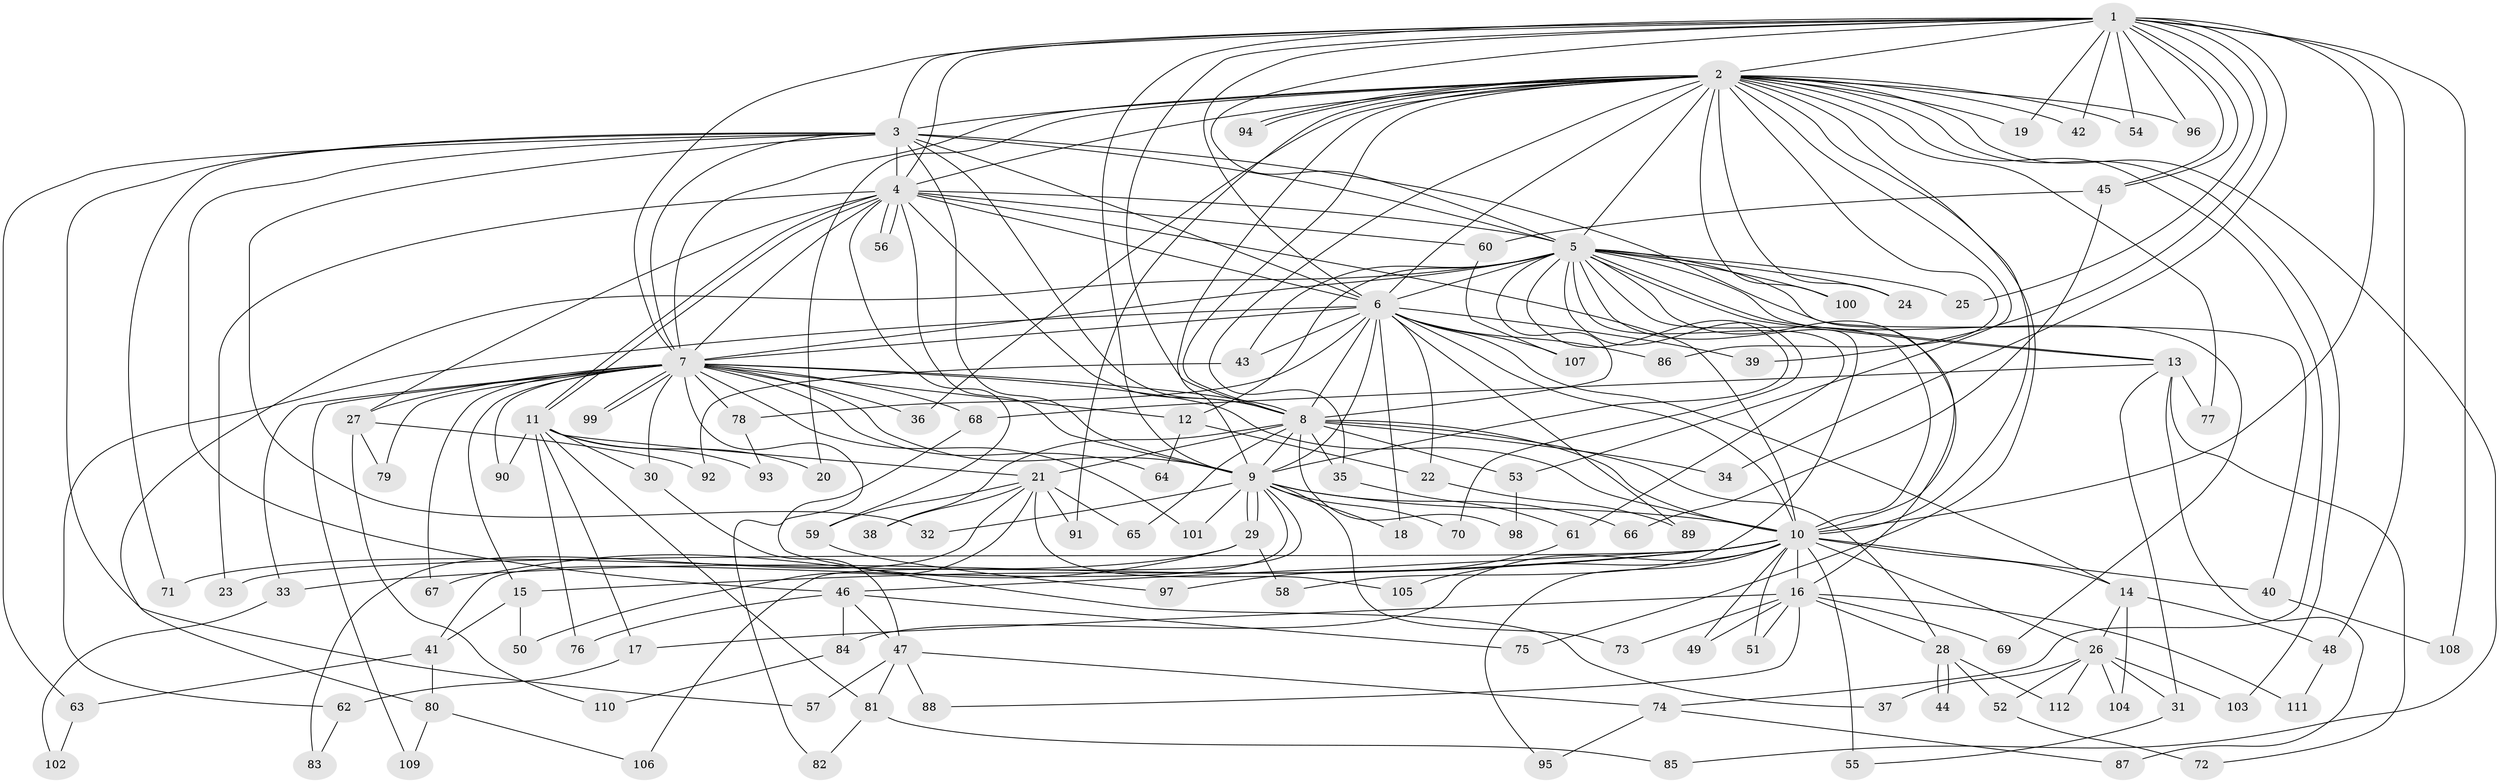 // coarse degree distribution, {8: 0.05714285714285714, 13: 0.11428571428571428, 22: 0.02857142857142857, 14: 0.02857142857142857, 12: 0.02857142857142857, 9: 0.08571428571428572, 3: 0.17142857142857143, 6: 0.08571428571428572, 7: 0.08571428571428572, 4: 0.11428571428571428, 5: 0.08571428571428572, 2: 0.08571428571428572, 1: 0.02857142857142857}
// Generated by graph-tools (version 1.1) at 2025/49/03/04/25 22:49:41]
// undirected, 112 vertices, 249 edges
graph export_dot {
  node [color=gray90,style=filled];
  1;
  2;
  3;
  4;
  5;
  6;
  7;
  8;
  9;
  10;
  11;
  12;
  13;
  14;
  15;
  16;
  17;
  18;
  19;
  20;
  21;
  22;
  23;
  24;
  25;
  26;
  27;
  28;
  29;
  30;
  31;
  32;
  33;
  34;
  35;
  36;
  37;
  38;
  39;
  40;
  41;
  42;
  43;
  44;
  45;
  46;
  47;
  48;
  49;
  50;
  51;
  52;
  53;
  54;
  55;
  56;
  57;
  58;
  59;
  60;
  61;
  62;
  63;
  64;
  65;
  66;
  67;
  68;
  69;
  70;
  71;
  72;
  73;
  74;
  75;
  76;
  77;
  78;
  79;
  80;
  81;
  82;
  83;
  84;
  85;
  86;
  87;
  88;
  89;
  90;
  91;
  92;
  93;
  94;
  95;
  96;
  97;
  98;
  99;
  100;
  101;
  102;
  103;
  104;
  105;
  106;
  107;
  108;
  109;
  110;
  111;
  112;
  1 -- 2;
  1 -- 3;
  1 -- 4;
  1 -- 5;
  1 -- 6;
  1 -- 7;
  1 -- 8;
  1 -- 9;
  1 -- 10;
  1 -- 19;
  1 -- 25;
  1 -- 34;
  1 -- 39;
  1 -- 42;
  1 -- 45;
  1 -- 45;
  1 -- 48;
  1 -- 54;
  1 -- 96;
  1 -- 108;
  2 -- 3;
  2 -- 4;
  2 -- 5;
  2 -- 6;
  2 -- 7;
  2 -- 8;
  2 -- 9;
  2 -- 10;
  2 -- 19;
  2 -- 20;
  2 -- 24;
  2 -- 35;
  2 -- 36;
  2 -- 42;
  2 -- 53;
  2 -- 54;
  2 -- 74;
  2 -- 75;
  2 -- 77;
  2 -- 85;
  2 -- 86;
  2 -- 91;
  2 -- 94;
  2 -- 94;
  2 -- 96;
  2 -- 100;
  2 -- 103;
  3 -- 4;
  3 -- 5;
  3 -- 6;
  3 -- 7;
  3 -- 8;
  3 -- 9;
  3 -- 10;
  3 -- 32;
  3 -- 46;
  3 -- 57;
  3 -- 63;
  3 -- 71;
  4 -- 5;
  4 -- 6;
  4 -- 7;
  4 -- 8;
  4 -- 9;
  4 -- 10;
  4 -- 11;
  4 -- 11;
  4 -- 23;
  4 -- 27;
  4 -- 56;
  4 -- 56;
  4 -- 59;
  4 -- 60;
  5 -- 6;
  5 -- 7;
  5 -- 8;
  5 -- 9;
  5 -- 10;
  5 -- 12;
  5 -- 13;
  5 -- 13;
  5 -- 16;
  5 -- 24;
  5 -- 25;
  5 -- 40;
  5 -- 43;
  5 -- 58;
  5 -- 61;
  5 -- 69;
  5 -- 70;
  5 -- 80;
  5 -- 100;
  6 -- 7;
  6 -- 8;
  6 -- 9;
  6 -- 10;
  6 -- 14;
  6 -- 18;
  6 -- 22;
  6 -- 39;
  6 -- 43;
  6 -- 62;
  6 -- 78;
  6 -- 86;
  6 -- 89;
  6 -- 107;
  7 -- 8;
  7 -- 9;
  7 -- 10;
  7 -- 12;
  7 -- 15;
  7 -- 27;
  7 -- 30;
  7 -- 33;
  7 -- 36;
  7 -- 37;
  7 -- 64;
  7 -- 67;
  7 -- 68;
  7 -- 78;
  7 -- 79;
  7 -- 90;
  7 -- 99;
  7 -- 99;
  7 -- 101;
  7 -- 109;
  8 -- 9;
  8 -- 10;
  8 -- 21;
  8 -- 28;
  8 -- 34;
  8 -- 35;
  8 -- 38;
  8 -- 53;
  8 -- 65;
  8 -- 98;
  9 -- 10;
  9 -- 18;
  9 -- 29;
  9 -- 29;
  9 -- 32;
  9 -- 41;
  9 -- 66;
  9 -- 70;
  9 -- 73;
  9 -- 101;
  9 -- 106;
  10 -- 14;
  10 -- 15;
  10 -- 16;
  10 -- 23;
  10 -- 26;
  10 -- 33;
  10 -- 40;
  10 -- 46;
  10 -- 49;
  10 -- 51;
  10 -- 55;
  10 -- 84;
  10 -- 95;
  10 -- 105;
  11 -- 17;
  11 -- 20;
  11 -- 21;
  11 -- 30;
  11 -- 76;
  11 -- 81;
  11 -- 90;
  11 -- 93;
  12 -- 22;
  12 -- 64;
  13 -- 31;
  13 -- 68;
  13 -- 72;
  13 -- 77;
  13 -- 87;
  14 -- 26;
  14 -- 48;
  14 -- 104;
  15 -- 41;
  15 -- 50;
  16 -- 17;
  16 -- 28;
  16 -- 49;
  16 -- 51;
  16 -- 69;
  16 -- 73;
  16 -- 88;
  16 -- 111;
  17 -- 62;
  21 -- 38;
  21 -- 50;
  21 -- 59;
  21 -- 65;
  21 -- 83;
  21 -- 91;
  21 -- 105;
  22 -- 89;
  26 -- 31;
  26 -- 37;
  26 -- 52;
  26 -- 103;
  26 -- 104;
  26 -- 112;
  27 -- 79;
  27 -- 92;
  27 -- 110;
  28 -- 44;
  28 -- 44;
  28 -- 52;
  28 -- 112;
  29 -- 58;
  29 -- 67;
  29 -- 71;
  30 -- 47;
  31 -- 55;
  33 -- 102;
  35 -- 61;
  40 -- 108;
  41 -- 63;
  41 -- 80;
  43 -- 92;
  45 -- 60;
  45 -- 66;
  46 -- 47;
  46 -- 75;
  46 -- 76;
  46 -- 84;
  47 -- 57;
  47 -- 74;
  47 -- 81;
  47 -- 88;
  48 -- 111;
  52 -- 72;
  53 -- 98;
  59 -- 97;
  60 -- 107;
  61 -- 97;
  62 -- 83;
  63 -- 102;
  68 -- 82;
  74 -- 87;
  74 -- 95;
  78 -- 93;
  80 -- 106;
  80 -- 109;
  81 -- 82;
  81 -- 85;
  84 -- 110;
}
